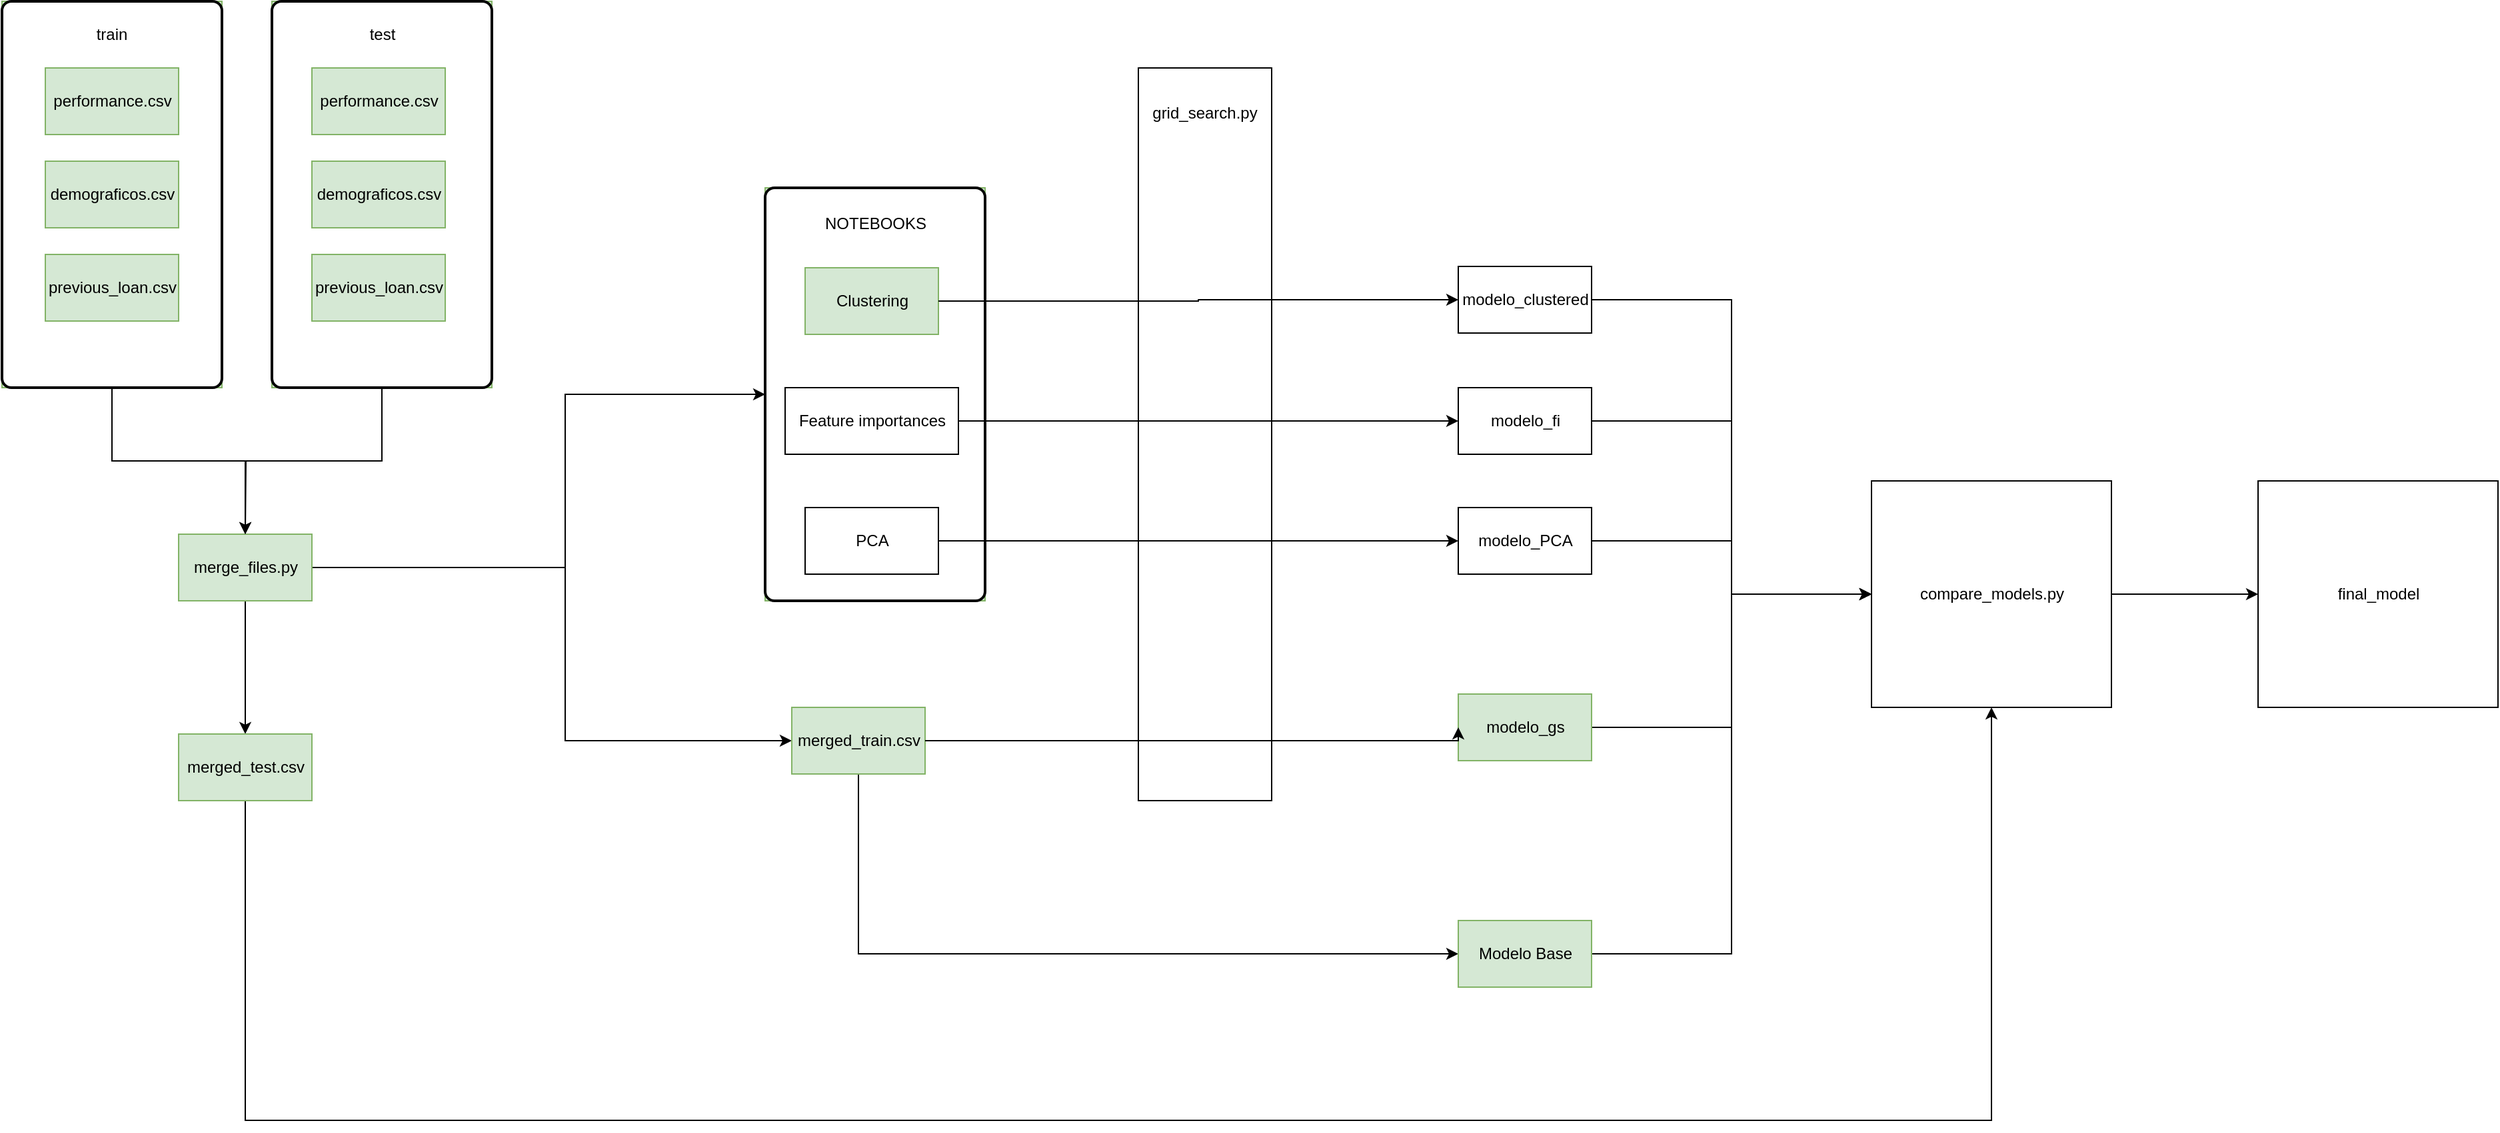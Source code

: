 <mxfile version="17.5.0" type="device"><diagram id="f106602c-feb2-e66a-4537-3a34d633f6aa" name="Page-1"><mxGraphModel dx="1943" dy="1191" grid="1" gridSize="10" guides="1" tooltips="1" connect="1" arrows="1" fold="1" page="1" pageScale="1" pageWidth="1169" pageHeight="827" background="none" math="0" shadow="0"><root><mxCell id="0"/><mxCell id="1" parent="0"/><mxCell id="wFH60M8RuStaRK-VtMVb-1011" value="" style="group;fillColor=#d5e8d4;strokeColor=#82b366;" vertex="1" connectable="0" parent="1"><mxGeometry x="480" y="190" width="165" height="290" as="geometry"/></mxCell><mxCell id="wFH60M8RuStaRK-VtMVb-1012" value="" style="rounded=1;whiteSpace=wrap;html=1;absoluteArcSize=1;arcSize=14;strokeWidth=2;" vertex="1" parent="wFH60M8RuStaRK-VtMVb-1011"><mxGeometry width="165" height="290" as="geometry"/></mxCell><mxCell id="wFH60M8RuStaRK-VtMVb-1013" value="test" style="text;html=1;strokeColor=none;fillColor=none;align=center;verticalAlign=middle;whiteSpace=wrap;rounded=0;" vertex="1" parent="wFH60M8RuStaRK-VtMVb-1011"><mxGeometry x="52.5" y="10" width="60" height="30" as="geometry"/></mxCell><mxCell id="wFH60M8RuStaRK-VtMVb-1010" value="" style="group;fillColor=#d5e8d4;strokeColor=#82b366;" vertex="1" connectable="0" parent="1"><mxGeometry x="277.5" y="190" width="165" height="290" as="geometry"/></mxCell><mxCell id="wFH60M8RuStaRK-VtMVb-1007" value="" style="rounded=1;whiteSpace=wrap;html=1;absoluteArcSize=1;arcSize=14;strokeWidth=2;" vertex="1" parent="wFH60M8RuStaRK-VtMVb-1010"><mxGeometry width="165" height="290" as="geometry"/></mxCell><mxCell id="wFH60M8RuStaRK-VtMVb-1009" value="train" style="text;html=1;strokeColor=none;fillColor=none;align=center;verticalAlign=middle;whiteSpace=wrap;rounded=0;" vertex="1" parent="wFH60M8RuStaRK-VtMVb-1010"><mxGeometry x="52.5" y="10" width="60" height="30" as="geometry"/></mxCell><mxCell id="wFH60M8RuStaRK-VtMVb-1001" value="performance.csv" style="html=1;dashed=0;whitespace=wrap;fillColor=#d5e8d4;strokeColor=#82b366;" vertex="1" parent="1"><mxGeometry x="310" y="240" width="100" height="50" as="geometry"/></mxCell><mxCell id="wFH60M8RuStaRK-VtMVb-1002" value="previous_loan.csv" style="html=1;dashed=0;whitespace=wrap;fillColor=#d5e8d4;strokeColor=#82b366;" vertex="1" parent="1"><mxGeometry x="310" y="380" width="100" height="50" as="geometry"/></mxCell><mxCell id="wFH60M8RuStaRK-VtMVb-1003" value="demograficos.csv" style="html=1;dashed=0;whitespace=wrap;fillColor=#d5e8d4;strokeColor=#82b366;" vertex="1" parent="1"><mxGeometry x="310" y="310" width="100" height="50" as="geometry"/></mxCell><mxCell id="wFH60M8RuStaRK-VtMVb-1004" value="performance.csv" style="html=1;dashed=0;whitespace=wrap;fillColor=#d5e8d4;strokeColor=#82b366;" vertex="1" parent="1"><mxGeometry x="510" y="240" width="100" height="50" as="geometry"/></mxCell><mxCell id="wFH60M8RuStaRK-VtMVb-1005" value="previous_loan.csv" style="html=1;dashed=0;whitespace=wrap;fillColor=#d5e8d4;strokeColor=#82b366;" vertex="1" parent="1"><mxGeometry x="510" y="380" width="100" height="50" as="geometry"/></mxCell><mxCell id="wFH60M8RuStaRK-VtMVb-1006" value="demograficos.csv" style="html=1;dashed=0;whitespace=wrap;fillColor=#d5e8d4;strokeColor=#82b366;" vertex="1" parent="1"><mxGeometry x="510" y="310" width="100" height="50" as="geometry"/></mxCell><mxCell id="wFH60M8RuStaRK-VtMVb-1043" style="edgeStyle=orthogonalEdgeStyle;rounded=0;orthogonalLoop=1;jettySize=auto;html=1;exitX=1;exitY=0.5;exitDx=0;exitDy=0;entryX=0;entryY=0.5;entryDx=0;entryDy=0;" edge="1" parent="1" source="wFH60M8RuStaRK-VtMVb-1014" target="wFH60M8RuStaRK-VtMVb-1020"><mxGeometry relative="1" as="geometry"><Array as="points"><mxPoint x="700" y="615"/><mxPoint x="700" y="745"/></Array></mxGeometry></mxCell><mxCell id="wFH60M8RuStaRK-VtMVb-1053" style="edgeStyle=orthogonalEdgeStyle;rounded=0;orthogonalLoop=1;jettySize=auto;html=1;exitX=0.5;exitY=1;exitDx=0;exitDy=0;" edge="1" parent="1" source="wFH60M8RuStaRK-VtMVb-1014" target="wFH60M8RuStaRK-VtMVb-1021"><mxGeometry relative="1" as="geometry"/></mxCell><mxCell id="wFH60M8RuStaRK-VtMVb-1063" style="edgeStyle=orthogonalEdgeStyle;rounded=0;orthogonalLoop=1;jettySize=auto;html=1;exitX=1;exitY=0.5;exitDx=0;exitDy=0;" edge="1" parent="1" source="wFH60M8RuStaRK-VtMVb-1014" target="wFH60M8RuStaRK-VtMVb-1059"><mxGeometry relative="1" as="geometry"><Array as="points"><mxPoint x="700" y="615"/><mxPoint x="700" y="485"/></Array></mxGeometry></mxCell><mxCell id="wFH60M8RuStaRK-VtMVb-1014" value="merge_files.py" style="html=1;dashed=0;whitespace=wrap;fillColor=#d5e8d4;strokeColor=#82b366;" vertex="1" parent="1"><mxGeometry x="410" y="590" width="100" height="50" as="geometry"/></mxCell><mxCell id="wFH60M8RuStaRK-VtMVb-1076" style="edgeStyle=orthogonalEdgeStyle;rounded=0;orthogonalLoop=1;jettySize=auto;html=1;exitX=0.5;exitY=1;exitDx=0;exitDy=0;entryX=0;entryY=0.5;entryDx=0;entryDy=0;" edge="1" parent="1" source="wFH60M8RuStaRK-VtMVb-1020" target="wFH60M8RuStaRK-VtMVb-1051"><mxGeometry relative="1" as="geometry"/></mxCell><mxCell id="wFH60M8RuStaRK-VtMVb-1020" value="merged_train.csv" style="html=1;dashed=0;whitespace=wrap;fillColor=#d5e8d4;strokeColor=#82b366;" vertex="1" parent="1"><mxGeometry x="870" y="720" width="100" height="50" as="geometry"/></mxCell><mxCell id="wFH60M8RuStaRK-VtMVb-1091" style="edgeStyle=orthogonalEdgeStyle;rounded=0;orthogonalLoop=1;jettySize=auto;html=1;exitX=0.5;exitY=1;exitDx=0;exitDy=0;entryX=0.5;entryY=1;entryDx=0;entryDy=0;" edge="1" parent="1" source="wFH60M8RuStaRK-VtMVb-1021" target="wFH60M8RuStaRK-VtMVb-1085"><mxGeometry relative="1" as="geometry"><Array as="points"><mxPoint x="460" y="1030"/><mxPoint x="1770" y="1030"/></Array></mxGeometry></mxCell><mxCell id="wFH60M8RuStaRK-VtMVb-1021" value="merged_test.csv" style="html=1;dashed=0;whitespace=wrap;fillColor=#d5e8d4;strokeColor=#82b366;" vertex="1" parent="1"><mxGeometry x="410" y="740" width="100" height="50" as="geometry"/></mxCell><mxCell id="wFH60M8RuStaRK-VtMVb-1025" value="" style="group" vertex="1" connectable="0" parent="1"><mxGeometry x="820" y="430" width="490" height="200" as="geometry"/></mxCell><mxCell id="wFH60M8RuStaRK-VtMVb-1037" style="edgeStyle=orthogonalEdgeStyle;rounded=0;orthogonalLoop=1;jettySize=auto;html=1;exitX=0.5;exitY=1;exitDx=0;exitDy=0;entryX=0.5;entryY=0;entryDx=0;entryDy=0;" edge="1" parent="1" source="wFH60M8RuStaRK-VtMVb-1007" target="wFH60M8RuStaRK-VtMVb-1014"><mxGeometry relative="1" as="geometry"/></mxCell><mxCell id="wFH60M8RuStaRK-VtMVb-1038" style="edgeStyle=orthogonalEdgeStyle;rounded=0;orthogonalLoop=1;jettySize=auto;html=1;exitX=0.5;exitY=1;exitDx=0;exitDy=0;" edge="1" parent="1" source="wFH60M8RuStaRK-VtMVb-1012"><mxGeometry relative="1" as="geometry"><mxPoint x="460" y="590" as="targetPoint"/></mxGeometry></mxCell><mxCell id="wFH60M8RuStaRK-VtMVb-1090" style="edgeStyle=orthogonalEdgeStyle;rounded=0;orthogonalLoop=1;jettySize=auto;html=1;exitX=1;exitY=0.5;exitDx=0;exitDy=0;entryX=0;entryY=0.5;entryDx=0;entryDy=0;" edge="1" parent="1" source="wFH60M8RuStaRK-VtMVb-1051" target="wFH60M8RuStaRK-VtMVb-1085"><mxGeometry relative="1" as="geometry"/></mxCell><mxCell id="wFH60M8RuStaRK-VtMVb-1051" value="Modelo Base" style="html=1;dashed=0;whitespace=wrap;fillColor=#d5e8d4;strokeColor=#82b366;" vertex="1" parent="1"><mxGeometry x="1370" y="880" width="100" height="50" as="geometry"/></mxCell><mxCell id="wFH60M8RuStaRK-VtMVb-1061" value="" style="group;fillColor=#d5e8d4;strokeColor=#82b366;" vertex="1" connectable="0" parent="1"><mxGeometry x="850" y="330" width="165" height="310" as="geometry"/></mxCell><mxCell id="wFH60M8RuStaRK-VtMVb-1058" value="" style="group" vertex="1" connectable="0" parent="wFH60M8RuStaRK-VtMVb-1061"><mxGeometry width="165" height="310" as="geometry"/></mxCell><mxCell id="wFH60M8RuStaRK-VtMVb-1059" value="" style="rounded=1;whiteSpace=wrap;html=1;absoluteArcSize=1;arcSize=14;strokeWidth=2;" vertex="1" parent="wFH60M8RuStaRK-VtMVb-1058"><mxGeometry width="165" height="310" as="geometry"/></mxCell><mxCell id="wFH60M8RuStaRK-VtMVb-1060" value="NOTEBOOKS" style="text;html=1;strokeColor=none;fillColor=none;align=center;verticalAlign=middle;whiteSpace=wrap;rounded=0;" vertex="1" parent="wFH60M8RuStaRK-VtMVb-1058"><mxGeometry x="52.5" y="10.69" width="60" height="32.069" as="geometry"/></mxCell><mxCell id="wFH60M8RuStaRK-VtMVb-1055" value="PCA" style="html=1;dashed=0;whitespace=wrap;" vertex="1" parent="wFH60M8RuStaRK-VtMVb-1061"><mxGeometry x="30" y="240" width="100" height="50" as="geometry"/></mxCell><mxCell id="wFH60M8RuStaRK-VtMVb-1056" value="Feature importances" style="html=1;dashed=0;whitespace=wrap;" vertex="1" parent="wFH60M8RuStaRK-VtMVb-1061"><mxGeometry x="15" y="150" width="130" height="50" as="geometry"/></mxCell><mxCell id="wFH60M8RuStaRK-VtMVb-1057" value="Clustering" style="html=1;dashed=0;whitespace=wrap;fillColor=#d5e8d4;strokeColor=#82b366;" vertex="1" parent="wFH60M8RuStaRK-VtMVb-1061"><mxGeometry x="30" y="60" width="100" height="50" as="geometry"/></mxCell><mxCell id="wFH60M8RuStaRK-VtMVb-1086" style="edgeStyle=orthogonalEdgeStyle;rounded=0;orthogonalLoop=1;jettySize=auto;html=1;exitX=1;exitY=0.5;exitDx=0;exitDy=0;entryX=0;entryY=0.5;entryDx=0;entryDy=0;" edge="1" parent="1" source="wFH60M8RuStaRK-VtMVb-1065" target="wFH60M8RuStaRK-VtMVb-1085"><mxGeometry relative="1" as="geometry"/></mxCell><mxCell id="wFH60M8RuStaRK-VtMVb-1065" value="modelo_clustered" style="html=1;dashed=0;whitespace=wrap;" vertex="1" parent="1"><mxGeometry x="1370" y="389" width="100" height="50" as="geometry"/></mxCell><mxCell id="wFH60M8RuStaRK-VtMVb-1066" value="" style="html=1;dashed=0;whitespace=wrap;" vertex="1" parent="1"><mxGeometry x="1130" y="240" width="100" height="550" as="geometry"/></mxCell><mxCell id="wFH60M8RuStaRK-VtMVb-1067" value="grid_search.py" style="text;html=1;strokeColor=none;fillColor=none;align=center;verticalAlign=middle;whiteSpace=wrap;rounded=0;" vertex="1" parent="1"><mxGeometry x="1150" y="257.93" width="60" height="32.069" as="geometry"/></mxCell><mxCell id="wFH60M8RuStaRK-VtMVb-1070" style="edgeStyle=orthogonalEdgeStyle;rounded=0;orthogonalLoop=1;jettySize=auto;html=1;exitX=1;exitY=0.5;exitDx=0;exitDy=0;entryX=0;entryY=0.5;entryDx=0;entryDy=0;" edge="1" parent="1" source="wFH60M8RuStaRK-VtMVb-1055" target="wFH60M8RuStaRK-VtMVb-1074"><mxGeometry relative="1" as="geometry"/></mxCell><mxCell id="wFH60M8RuStaRK-VtMVb-1071" style="edgeStyle=orthogonalEdgeStyle;rounded=0;orthogonalLoop=1;jettySize=auto;html=1;exitX=1;exitY=0.5;exitDx=0;exitDy=0;entryX=0;entryY=0.5;entryDx=0;entryDy=0;" edge="1" parent="1" source="wFH60M8RuStaRK-VtMVb-1056" target="wFH60M8RuStaRK-VtMVb-1073"><mxGeometry relative="1" as="geometry"><mxPoint x="1130" y="505" as="targetPoint"/></mxGeometry></mxCell><mxCell id="wFH60M8RuStaRK-VtMVb-1072" style="edgeStyle=orthogonalEdgeStyle;rounded=0;orthogonalLoop=1;jettySize=auto;html=1;exitX=1;exitY=0.5;exitDx=0;exitDy=0;entryX=0;entryY=0.5;entryDx=0;entryDy=0;" edge="1" parent="1" source="wFH60M8RuStaRK-VtMVb-1057" target="wFH60M8RuStaRK-VtMVb-1065"><mxGeometry relative="1" as="geometry"><Array as="points"><mxPoint x="1175" y="415"/><mxPoint x="1175" y="414"/></Array></mxGeometry></mxCell><mxCell id="wFH60M8RuStaRK-VtMVb-1087" style="edgeStyle=orthogonalEdgeStyle;rounded=0;orthogonalLoop=1;jettySize=auto;html=1;exitX=1;exitY=0.5;exitDx=0;exitDy=0;entryX=0;entryY=0.5;entryDx=0;entryDy=0;" edge="1" parent="1" source="wFH60M8RuStaRK-VtMVb-1073" target="wFH60M8RuStaRK-VtMVb-1085"><mxGeometry relative="1" as="geometry"/></mxCell><mxCell id="wFH60M8RuStaRK-VtMVb-1073" value="modelo_fi" style="html=1;dashed=0;whitespace=wrap;" vertex="1" parent="1"><mxGeometry x="1370" y="480" width="100" height="50" as="geometry"/></mxCell><mxCell id="wFH60M8RuStaRK-VtMVb-1088" style="edgeStyle=orthogonalEdgeStyle;rounded=0;orthogonalLoop=1;jettySize=auto;html=1;exitX=1;exitY=0.5;exitDx=0;exitDy=0;entryX=0;entryY=0.5;entryDx=0;entryDy=0;" edge="1" parent="1" source="wFH60M8RuStaRK-VtMVb-1074" target="wFH60M8RuStaRK-VtMVb-1085"><mxGeometry relative="1" as="geometry"/></mxCell><mxCell id="wFH60M8RuStaRK-VtMVb-1074" value="modelo_PCA" style="html=1;dashed=0;whitespace=wrap;" vertex="1" parent="1"><mxGeometry x="1370" y="570" width="100" height="50" as="geometry"/></mxCell><mxCell id="wFH60M8RuStaRK-VtMVb-1089" style="edgeStyle=orthogonalEdgeStyle;rounded=0;orthogonalLoop=1;jettySize=auto;html=1;exitX=1;exitY=0.5;exitDx=0;exitDy=0;entryX=0;entryY=0.5;entryDx=0;entryDy=0;" edge="1" parent="1" source="wFH60M8RuStaRK-VtMVb-1075" target="wFH60M8RuStaRK-VtMVb-1085"><mxGeometry relative="1" as="geometry"><mxPoint x="1620" y="670" as="targetPoint"/></mxGeometry></mxCell><mxCell id="wFH60M8RuStaRK-VtMVb-1075" value="modelo_gs" style="html=1;dashed=0;whitespace=wrap;fillColor=#d5e8d4;strokeColor=#82b366;" vertex="1" parent="1"><mxGeometry x="1370" y="710" width="100" height="50" as="geometry"/></mxCell><mxCell id="wFH60M8RuStaRK-VtMVb-1077" style="edgeStyle=orthogonalEdgeStyle;rounded=0;orthogonalLoop=1;jettySize=auto;html=1;exitX=1;exitY=0.5;exitDx=0;exitDy=0;entryX=0;entryY=0.5;entryDx=0;entryDy=0;" edge="1" parent="1" source="wFH60M8RuStaRK-VtMVb-1020" target="wFH60M8RuStaRK-VtMVb-1075"><mxGeometry relative="1" as="geometry"><Array as="points"><mxPoint x="1370" y="745"/></Array></mxGeometry></mxCell><mxCell id="wFH60M8RuStaRK-VtMVb-1093" style="edgeStyle=orthogonalEdgeStyle;rounded=0;orthogonalLoop=1;jettySize=auto;html=1;exitX=1;exitY=0.5;exitDx=0;exitDy=0;entryX=0;entryY=0.5;entryDx=0;entryDy=0;" edge="1" parent="1" source="wFH60M8RuStaRK-VtMVb-1085" target="wFH60M8RuStaRK-VtMVb-1092"><mxGeometry relative="1" as="geometry"/></mxCell><mxCell id="wFH60M8RuStaRK-VtMVb-1085" value="compare_models.py" style="html=1;dashed=0;whitespace=wrap;" vertex="1" parent="1"><mxGeometry x="1680" y="550" width="180" height="170" as="geometry"/></mxCell><mxCell id="wFH60M8RuStaRK-VtMVb-1092" value="final_model" style="html=1;dashed=0;whitespace=wrap;" vertex="1" parent="1"><mxGeometry x="1970" y="550" width="180" height="170" as="geometry"/></mxCell></root></mxGraphModel></diagram></mxfile>